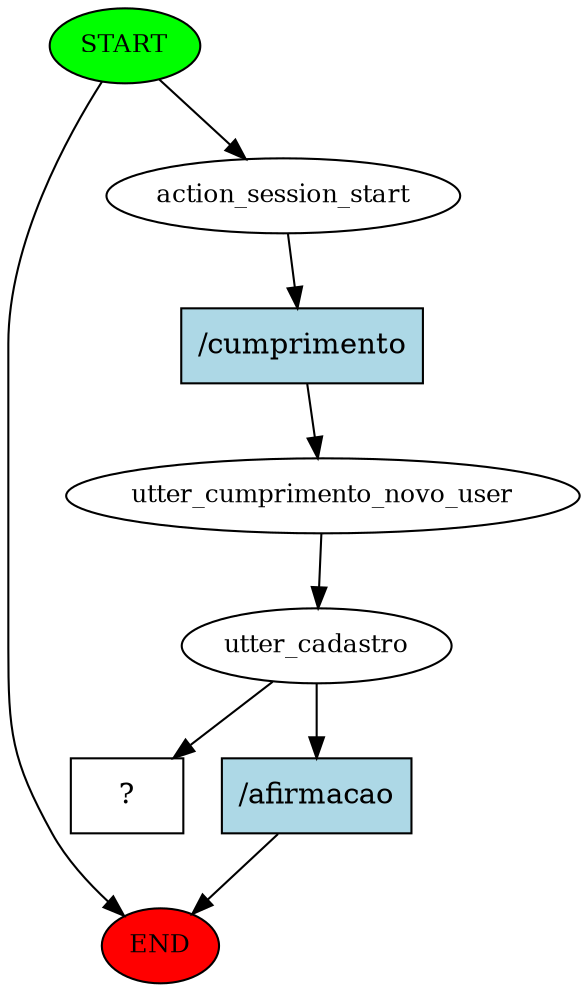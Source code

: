 digraph  {
0 [class="start active", fillcolor=green, fontsize=12, label=START, style=filled];
"-1" [class=end, fillcolor=red, fontsize=12, label=END, style=filled];
1 [class=active, fontsize=12, label=action_session_start];
2 [class=active, fontsize=12, label=utter_cumprimento_novo_user];
3 [class=active, fontsize=12, label=utter_cadastro];
7 [class="intent dashed active", label="  ?  ", shape=rect];
8 [class="intent active", fillcolor=lightblue, label="/cumprimento", shape=rect, style=filled];
9 [class=intent, fillcolor=lightblue, label="/afirmacao", shape=rect, style=filled];
0 -> "-1"  [class="", key=NONE, label=""];
0 -> 1  [class=active, key=NONE, label=""];
1 -> 8  [class=active, key=0];
2 -> 3  [class=active, key=NONE, label=""];
3 -> 7  [class=active, key=NONE, label=""];
3 -> 9  [class="", key=0];
8 -> 2  [class=active, key=0];
9 -> "-1"  [class="", key=0];
}
